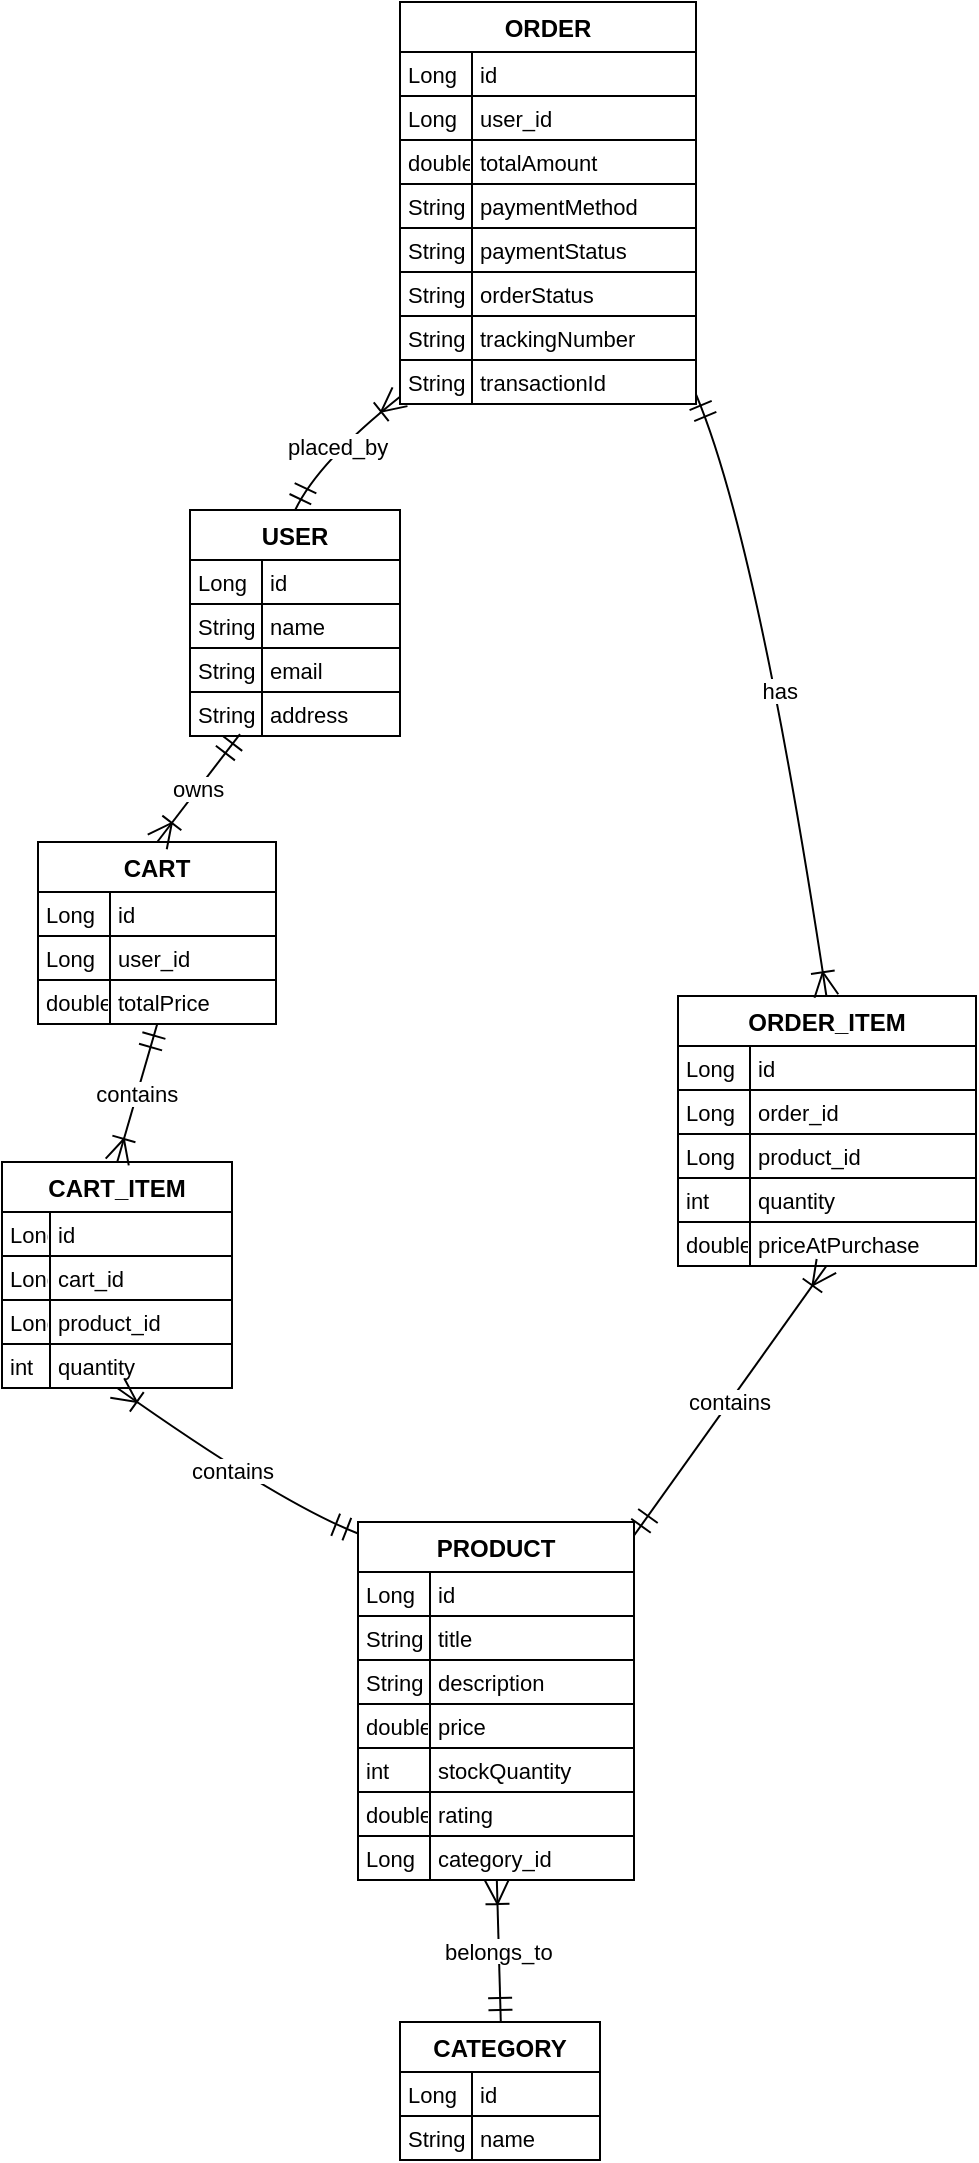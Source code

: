 <mxfile version="21.6.8" type="device">
  <diagram id="C5RBs43oDa-KdzZeNtuy" name="Page-1">
    <mxGraphModel dx="1658" dy="820" grid="1" gridSize="10" guides="1" tooltips="1" connect="1" arrows="1" fold="1" page="1" pageScale="1" pageWidth="827" pageHeight="1169" math="0" shadow="0">
      <root>
        <mxCell id="WIyWlLk6GJQsqaUBKTNV-0" />
        <mxCell id="WIyWlLk6GJQsqaUBKTNV-1" parent="WIyWlLk6GJQsqaUBKTNV-0" />
        <mxCell id="K7fN9f8cEIBV3lFljy0c-0" value="USER" style="shape=table;startSize=25;container=1;collapsible=0;childLayout=tableLayout;fixedRows=1;rowLines=1;fontStyle=1;align=center;resizeLast=1;" vertex="1" parent="WIyWlLk6GJQsqaUBKTNV-1">
          <mxGeometry x="116" y="274" width="105" height="113" as="geometry" />
        </mxCell>
        <mxCell id="K7fN9f8cEIBV3lFljy0c-1" style="shape=tableRow;horizontal=0;startSize=0;swimlaneHead=0;swimlaneBody=0;fillColor=none;collapsible=0;dropTarget=0;points=[[0,0.5],[1,0.5]];portConstraint=eastwest;top=0;left=0;right=0;bottom=0;" vertex="1" parent="K7fN9f8cEIBV3lFljy0c-0">
          <mxGeometry y="25" width="105" height="22" as="geometry" />
        </mxCell>
        <mxCell id="K7fN9f8cEIBV3lFljy0c-2" value="Long" style="shape=partialRectangle;connectable=0;fillColor=none;top=0;left=0;bottom=0;right=0;align=left;spacingLeft=2;overflow=hidden;fontSize=11;" vertex="1" parent="K7fN9f8cEIBV3lFljy0c-1">
          <mxGeometry width="36" height="22" as="geometry">
            <mxRectangle width="36" height="22" as="alternateBounds" />
          </mxGeometry>
        </mxCell>
        <mxCell id="K7fN9f8cEIBV3lFljy0c-3" value="id" style="shape=partialRectangle;connectable=0;fillColor=none;top=0;left=0;bottom=0;right=0;align=left;spacingLeft=2;overflow=hidden;fontSize=11;" vertex="1" parent="K7fN9f8cEIBV3lFljy0c-1">
          <mxGeometry x="36" width="69" height="22" as="geometry">
            <mxRectangle width="69" height="22" as="alternateBounds" />
          </mxGeometry>
        </mxCell>
        <mxCell id="K7fN9f8cEIBV3lFljy0c-4" style="shape=tableRow;horizontal=0;startSize=0;swimlaneHead=0;swimlaneBody=0;fillColor=none;collapsible=0;dropTarget=0;points=[[0,0.5],[1,0.5]];portConstraint=eastwest;top=0;left=0;right=0;bottom=0;" vertex="1" parent="K7fN9f8cEIBV3lFljy0c-0">
          <mxGeometry y="47" width="105" height="22" as="geometry" />
        </mxCell>
        <mxCell id="K7fN9f8cEIBV3lFljy0c-5" value="String" style="shape=partialRectangle;connectable=0;fillColor=none;top=0;left=0;bottom=0;right=0;align=left;spacingLeft=2;overflow=hidden;fontSize=11;" vertex="1" parent="K7fN9f8cEIBV3lFljy0c-4">
          <mxGeometry width="36" height="22" as="geometry">
            <mxRectangle width="36" height="22" as="alternateBounds" />
          </mxGeometry>
        </mxCell>
        <mxCell id="K7fN9f8cEIBV3lFljy0c-6" value="name" style="shape=partialRectangle;connectable=0;fillColor=none;top=0;left=0;bottom=0;right=0;align=left;spacingLeft=2;overflow=hidden;fontSize=11;" vertex="1" parent="K7fN9f8cEIBV3lFljy0c-4">
          <mxGeometry x="36" width="69" height="22" as="geometry">
            <mxRectangle width="69" height="22" as="alternateBounds" />
          </mxGeometry>
        </mxCell>
        <mxCell id="K7fN9f8cEIBV3lFljy0c-7" style="shape=tableRow;horizontal=0;startSize=0;swimlaneHead=0;swimlaneBody=0;fillColor=none;collapsible=0;dropTarget=0;points=[[0,0.5],[1,0.5]];portConstraint=eastwest;top=0;left=0;right=0;bottom=0;" vertex="1" parent="K7fN9f8cEIBV3lFljy0c-0">
          <mxGeometry y="69" width="105" height="22" as="geometry" />
        </mxCell>
        <mxCell id="K7fN9f8cEIBV3lFljy0c-8" value="String" style="shape=partialRectangle;connectable=0;fillColor=none;top=0;left=0;bottom=0;right=0;align=left;spacingLeft=2;overflow=hidden;fontSize=11;" vertex="1" parent="K7fN9f8cEIBV3lFljy0c-7">
          <mxGeometry width="36" height="22" as="geometry">
            <mxRectangle width="36" height="22" as="alternateBounds" />
          </mxGeometry>
        </mxCell>
        <mxCell id="K7fN9f8cEIBV3lFljy0c-9" value="email" style="shape=partialRectangle;connectable=0;fillColor=none;top=0;left=0;bottom=0;right=0;align=left;spacingLeft=2;overflow=hidden;fontSize=11;" vertex="1" parent="K7fN9f8cEIBV3lFljy0c-7">
          <mxGeometry x="36" width="69" height="22" as="geometry">
            <mxRectangle width="69" height="22" as="alternateBounds" />
          </mxGeometry>
        </mxCell>
        <mxCell id="K7fN9f8cEIBV3lFljy0c-10" style="shape=tableRow;horizontal=0;startSize=0;swimlaneHead=0;swimlaneBody=0;fillColor=none;collapsible=0;dropTarget=0;points=[[0,0.5],[1,0.5]];portConstraint=eastwest;top=0;left=0;right=0;bottom=0;" vertex="1" parent="K7fN9f8cEIBV3lFljy0c-0">
          <mxGeometry y="91" width="105" height="22" as="geometry" />
        </mxCell>
        <mxCell id="K7fN9f8cEIBV3lFljy0c-11" value="String" style="shape=partialRectangle;connectable=0;fillColor=none;top=0;left=0;bottom=0;right=0;align=left;spacingLeft=2;overflow=hidden;fontSize=11;" vertex="1" parent="K7fN9f8cEIBV3lFljy0c-10">
          <mxGeometry width="36" height="22" as="geometry">
            <mxRectangle width="36" height="22" as="alternateBounds" />
          </mxGeometry>
        </mxCell>
        <mxCell id="K7fN9f8cEIBV3lFljy0c-12" value="address" style="shape=partialRectangle;connectable=0;fillColor=none;top=0;left=0;bottom=0;right=0;align=left;spacingLeft=2;overflow=hidden;fontSize=11;" vertex="1" parent="K7fN9f8cEIBV3lFljy0c-10">
          <mxGeometry x="36" width="69" height="22" as="geometry">
            <mxRectangle width="69" height="22" as="alternateBounds" />
          </mxGeometry>
        </mxCell>
        <mxCell id="K7fN9f8cEIBV3lFljy0c-13" value="CART" style="shape=table;startSize=25;container=1;collapsible=0;childLayout=tableLayout;fixedRows=1;rowLines=1;fontStyle=1;align=center;resizeLast=1;" vertex="1" parent="WIyWlLk6GJQsqaUBKTNV-1">
          <mxGeometry x="40" y="440" width="119" height="91" as="geometry" />
        </mxCell>
        <mxCell id="K7fN9f8cEIBV3lFljy0c-14" style="shape=tableRow;horizontal=0;startSize=0;swimlaneHead=0;swimlaneBody=0;fillColor=none;collapsible=0;dropTarget=0;points=[[0,0.5],[1,0.5]];portConstraint=eastwest;top=0;left=0;right=0;bottom=0;" vertex="1" parent="K7fN9f8cEIBV3lFljy0c-13">
          <mxGeometry y="25" width="119" height="22" as="geometry" />
        </mxCell>
        <mxCell id="K7fN9f8cEIBV3lFljy0c-15" value="Long" style="shape=partialRectangle;connectable=0;fillColor=none;top=0;left=0;bottom=0;right=0;align=left;spacingLeft=2;overflow=hidden;fontSize=11;" vertex="1" parent="K7fN9f8cEIBV3lFljy0c-14">
          <mxGeometry width="36" height="22" as="geometry">
            <mxRectangle width="36" height="22" as="alternateBounds" />
          </mxGeometry>
        </mxCell>
        <mxCell id="K7fN9f8cEIBV3lFljy0c-16" value="id" style="shape=partialRectangle;connectable=0;fillColor=none;top=0;left=0;bottom=0;right=0;align=left;spacingLeft=2;overflow=hidden;fontSize=11;" vertex="1" parent="K7fN9f8cEIBV3lFljy0c-14">
          <mxGeometry x="36" width="83" height="22" as="geometry">
            <mxRectangle width="83" height="22" as="alternateBounds" />
          </mxGeometry>
        </mxCell>
        <mxCell id="K7fN9f8cEIBV3lFljy0c-17" style="shape=tableRow;horizontal=0;startSize=0;swimlaneHead=0;swimlaneBody=0;fillColor=none;collapsible=0;dropTarget=0;points=[[0,0.5],[1,0.5]];portConstraint=eastwest;top=0;left=0;right=0;bottom=0;" vertex="1" parent="K7fN9f8cEIBV3lFljy0c-13">
          <mxGeometry y="47" width="119" height="22" as="geometry" />
        </mxCell>
        <mxCell id="K7fN9f8cEIBV3lFljy0c-18" value="Long" style="shape=partialRectangle;connectable=0;fillColor=none;top=0;left=0;bottom=0;right=0;align=left;spacingLeft=2;overflow=hidden;fontSize=11;" vertex="1" parent="K7fN9f8cEIBV3lFljy0c-17">
          <mxGeometry width="36" height="22" as="geometry">
            <mxRectangle width="36" height="22" as="alternateBounds" />
          </mxGeometry>
        </mxCell>
        <mxCell id="K7fN9f8cEIBV3lFljy0c-19" value="user_id" style="shape=partialRectangle;connectable=0;fillColor=none;top=0;left=0;bottom=0;right=0;align=left;spacingLeft=2;overflow=hidden;fontSize=11;" vertex="1" parent="K7fN9f8cEIBV3lFljy0c-17">
          <mxGeometry x="36" width="83" height="22" as="geometry">
            <mxRectangle width="83" height="22" as="alternateBounds" />
          </mxGeometry>
        </mxCell>
        <mxCell id="K7fN9f8cEIBV3lFljy0c-20" style="shape=tableRow;horizontal=0;startSize=0;swimlaneHead=0;swimlaneBody=0;fillColor=none;collapsible=0;dropTarget=0;points=[[0,0.5],[1,0.5]];portConstraint=eastwest;top=0;left=0;right=0;bottom=0;" vertex="1" parent="K7fN9f8cEIBV3lFljy0c-13">
          <mxGeometry y="69" width="119" height="22" as="geometry" />
        </mxCell>
        <mxCell id="K7fN9f8cEIBV3lFljy0c-21" value="double" style="shape=partialRectangle;connectable=0;fillColor=none;top=0;left=0;bottom=0;right=0;align=left;spacingLeft=2;overflow=hidden;fontSize=11;" vertex="1" parent="K7fN9f8cEIBV3lFljy0c-20">
          <mxGeometry width="36" height="22" as="geometry">
            <mxRectangle width="36" height="22" as="alternateBounds" />
          </mxGeometry>
        </mxCell>
        <mxCell id="K7fN9f8cEIBV3lFljy0c-22" value="totalPrice" style="shape=partialRectangle;connectable=0;fillColor=none;top=0;left=0;bottom=0;right=0;align=left;spacingLeft=2;overflow=hidden;fontSize=11;" vertex="1" parent="K7fN9f8cEIBV3lFljy0c-20">
          <mxGeometry x="36" width="83" height="22" as="geometry">
            <mxRectangle width="83" height="22" as="alternateBounds" />
          </mxGeometry>
        </mxCell>
        <mxCell id="K7fN9f8cEIBV3lFljy0c-23" value="CART_ITEM" style="shape=table;startSize=25;container=1;collapsible=0;childLayout=tableLayout;fixedRows=1;rowLines=1;fontStyle=1;align=center;resizeLast=1;" vertex="1" parent="WIyWlLk6GJQsqaUBKTNV-1">
          <mxGeometry x="22" y="600" width="115" height="113" as="geometry" />
        </mxCell>
        <mxCell id="K7fN9f8cEIBV3lFljy0c-24" style="shape=tableRow;horizontal=0;startSize=0;swimlaneHead=0;swimlaneBody=0;fillColor=none;collapsible=0;dropTarget=0;points=[[0,0.5],[1,0.5]];portConstraint=eastwest;top=0;left=0;right=0;bottom=0;" vertex="1" parent="K7fN9f8cEIBV3lFljy0c-23">
          <mxGeometry y="25" width="115" height="22" as="geometry" />
        </mxCell>
        <mxCell id="K7fN9f8cEIBV3lFljy0c-25" value="Long" style="shape=partialRectangle;connectable=0;fillColor=none;top=0;left=0;bottom=0;right=0;align=left;spacingLeft=2;overflow=hidden;fontSize=11;" vertex="1" parent="K7fN9f8cEIBV3lFljy0c-24">
          <mxGeometry width="24" height="22" as="geometry">
            <mxRectangle width="24" height="22" as="alternateBounds" />
          </mxGeometry>
        </mxCell>
        <mxCell id="K7fN9f8cEIBV3lFljy0c-26" value="id" style="shape=partialRectangle;connectable=0;fillColor=none;top=0;left=0;bottom=0;right=0;align=left;spacingLeft=2;overflow=hidden;fontSize=11;" vertex="1" parent="K7fN9f8cEIBV3lFljy0c-24">
          <mxGeometry x="24" width="91" height="22" as="geometry">
            <mxRectangle width="91" height="22" as="alternateBounds" />
          </mxGeometry>
        </mxCell>
        <mxCell id="K7fN9f8cEIBV3lFljy0c-27" style="shape=tableRow;horizontal=0;startSize=0;swimlaneHead=0;swimlaneBody=0;fillColor=none;collapsible=0;dropTarget=0;points=[[0,0.5],[1,0.5]];portConstraint=eastwest;top=0;left=0;right=0;bottom=0;" vertex="1" parent="K7fN9f8cEIBV3lFljy0c-23">
          <mxGeometry y="47" width="115" height="22" as="geometry" />
        </mxCell>
        <mxCell id="K7fN9f8cEIBV3lFljy0c-28" value="Long" style="shape=partialRectangle;connectable=0;fillColor=none;top=0;left=0;bottom=0;right=0;align=left;spacingLeft=2;overflow=hidden;fontSize=11;" vertex="1" parent="K7fN9f8cEIBV3lFljy0c-27">
          <mxGeometry width="24" height="22" as="geometry">
            <mxRectangle width="24" height="22" as="alternateBounds" />
          </mxGeometry>
        </mxCell>
        <mxCell id="K7fN9f8cEIBV3lFljy0c-29" value="cart_id" style="shape=partialRectangle;connectable=0;fillColor=none;top=0;left=0;bottom=0;right=0;align=left;spacingLeft=2;overflow=hidden;fontSize=11;" vertex="1" parent="K7fN9f8cEIBV3lFljy0c-27">
          <mxGeometry x="24" width="91" height="22" as="geometry">
            <mxRectangle width="91" height="22" as="alternateBounds" />
          </mxGeometry>
        </mxCell>
        <mxCell id="K7fN9f8cEIBV3lFljy0c-30" style="shape=tableRow;horizontal=0;startSize=0;swimlaneHead=0;swimlaneBody=0;fillColor=none;collapsible=0;dropTarget=0;points=[[0,0.5],[1,0.5]];portConstraint=eastwest;top=0;left=0;right=0;bottom=0;" vertex="1" parent="K7fN9f8cEIBV3lFljy0c-23">
          <mxGeometry y="69" width="115" height="22" as="geometry" />
        </mxCell>
        <mxCell id="K7fN9f8cEIBV3lFljy0c-31" value="Long" style="shape=partialRectangle;connectable=0;fillColor=none;top=0;left=0;bottom=0;right=0;align=left;spacingLeft=2;overflow=hidden;fontSize=11;" vertex="1" parent="K7fN9f8cEIBV3lFljy0c-30">
          <mxGeometry width="24" height="22" as="geometry">
            <mxRectangle width="24" height="22" as="alternateBounds" />
          </mxGeometry>
        </mxCell>
        <mxCell id="K7fN9f8cEIBV3lFljy0c-32" value="product_id" style="shape=partialRectangle;connectable=0;fillColor=none;top=0;left=0;bottom=0;right=0;align=left;spacingLeft=2;overflow=hidden;fontSize=11;" vertex="1" parent="K7fN9f8cEIBV3lFljy0c-30">
          <mxGeometry x="24" width="91" height="22" as="geometry">
            <mxRectangle width="91" height="22" as="alternateBounds" />
          </mxGeometry>
        </mxCell>
        <mxCell id="K7fN9f8cEIBV3lFljy0c-33" style="shape=tableRow;horizontal=0;startSize=0;swimlaneHead=0;swimlaneBody=0;fillColor=none;collapsible=0;dropTarget=0;points=[[0,0.5],[1,0.5]];portConstraint=eastwest;top=0;left=0;right=0;bottom=0;" vertex="1" parent="K7fN9f8cEIBV3lFljy0c-23">
          <mxGeometry y="91" width="115" height="22" as="geometry" />
        </mxCell>
        <mxCell id="K7fN9f8cEIBV3lFljy0c-34" value="int" style="shape=partialRectangle;connectable=0;fillColor=none;top=0;left=0;bottom=0;right=0;align=left;spacingLeft=2;overflow=hidden;fontSize=11;" vertex="1" parent="K7fN9f8cEIBV3lFljy0c-33">
          <mxGeometry width="24" height="22" as="geometry">
            <mxRectangle width="24" height="22" as="alternateBounds" />
          </mxGeometry>
        </mxCell>
        <mxCell id="K7fN9f8cEIBV3lFljy0c-35" value="quantity" style="shape=partialRectangle;connectable=0;fillColor=none;top=0;left=0;bottom=0;right=0;align=left;spacingLeft=2;overflow=hidden;fontSize=11;" vertex="1" parent="K7fN9f8cEIBV3lFljy0c-33">
          <mxGeometry x="24" width="91" height="22" as="geometry">
            <mxRectangle width="91" height="22" as="alternateBounds" />
          </mxGeometry>
        </mxCell>
        <mxCell id="K7fN9f8cEIBV3lFljy0c-36" value="PRODUCT" style="shape=table;startSize=25;container=1;collapsible=0;childLayout=tableLayout;fixedRows=1;rowLines=1;fontStyle=1;align=center;resizeLast=1;" vertex="1" parent="WIyWlLk6GJQsqaUBKTNV-1">
          <mxGeometry x="200" y="780" width="138" height="179" as="geometry" />
        </mxCell>
        <mxCell id="K7fN9f8cEIBV3lFljy0c-37" style="shape=tableRow;horizontal=0;startSize=0;swimlaneHead=0;swimlaneBody=0;fillColor=none;collapsible=0;dropTarget=0;points=[[0,0.5],[1,0.5]];portConstraint=eastwest;top=0;left=0;right=0;bottom=0;" vertex="1" parent="K7fN9f8cEIBV3lFljy0c-36">
          <mxGeometry y="25" width="138" height="22" as="geometry" />
        </mxCell>
        <mxCell id="K7fN9f8cEIBV3lFljy0c-38" value="Long" style="shape=partialRectangle;connectable=0;fillColor=none;top=0;left=0;bottom=0;right=0;align=left;spacingLeft=2;overflow=hidden;fontSize=11;" vertex="1" parent="K7fN9f8cEIBV3lFljy0c-37">
          <mxGeometry width="36" height="22" as="geometry">
            <mxRectangle width="36" height="22" as="alternateBounds" />
          </mxGeometry>
        </mxCell>
        <mxCell id="K7fN9f8cEIBV3lFljy0c-39" value="id" style="shape=partialRectangle;connectable=0;fillColor=none;top=0;left=0;bottom=0;right=0;align=left;spacingLeft=2;overflow=hidden;fontSize=11;" vertex="1" parent="K7fN9f8cEIBV3lFljy0c-37">
          <mxGeometry x="36" width="102" height="22" as="geometry">
            <mxRectangle width="102" height="22" as="alternateBounds" />
          </mxGeometry>
        </mxCell>
        <mxCell id="K7fN9f8cEIBV3lFljy0c-40" style="shape=tableRow;horizontal=0;startSize=0;swimlaneHead=0;swimlaneBody=0;fillColor=none;collapsible=0;dropTarget=0;points=[[0,0.5],[1,0.5]];portConstraint=eastwest;top=0;left=0;right=0;bottom=0;" vertex="1" parent="K7fN9f8cEIBV3lFljy0c-36">
          <mxGeometry y="47" width="138" height="22" as="geometry" />
        </mxCell>
        <mxCell id="K7fN9f8cEIBV3lFljy0c-41" value="String" style="shape=partialRectangle;connectable=0;fillColor=none;top=0;left=0;bottom=0;right=0;align=left;spacingLeft=2;overflow=hidden;fontSize=11;" vertex="1" parent="K7fN9f8cEIBV3lFljy0c-40">
          <mxGeometry width="36" height="22" as="geometry">
            <mxRectangle width="36" height="22" as="alternateBounds" />
          </mxGeometry>
        </mxCell>
        <mxCell id="K7fN9f8cEIBV3lFljy0c-42" value="title" style="shape=partialRectangle;connectable=0;fillColor=none;top=0;left=0;bottom=0;right=0;align=left;spacingLeft=2;overflow=hidden;fontSize=11;" vertex="1" parent="K7fN9f8cEIBV3lFljy0c-40">
          <mxGeometry x="36" width="102" height="22" as="geometry">
            <mxRectangle width="102" height="22" as="alternateBounds" />
          </mxGeometry>
        </mxCell>
        <mxCell id="K7fN9f8cEIBV3lFljy0c-43" style="shape=tableRow;horizontal=0;startSize=0;swimlaneHead=0;swimlaneBody=0;fillColor=none;collapsible=0;dropTarget=0;points=[[0,0.5],[1,0.5]];portConstraint=eastwest;top=0;left=0;right=0;bottom=0;" vertex="1" parent="K7fN9f8cEIBV3lFljy0c-36">
          <mxGeometry y="69" width="138" height="22" as="geometry" />
        </mxCell>
        <mxCell id="K7fN9f8cEIBV3lFljy0c-44" value="String" style="shape=partialRectangle;connectable=0;fillColor=none;top=0;left=0;bottom=0;right=0;align=left;spacingLeft=2;overflow=hidden;fontSize=11;" vertex="1" parent="K7fN9f8cEIBV3lFljy0c-43">
          <mxGeometry width="36" height="22" as="geometry">
            <mxRectangle width="36" height="22" as="alternateBounds" />
          </mxGeometry>
        </mxCell>
        <mxCell id="K7fN9f8cEIBV3lFljy0c-45" value="description" style="shape=partialRectangle;connectable=0;fillColor=none;top=0;left=0;bottom=0;right=0;align=left;spacingLeft=2;overflow=hidden;fontSize=11;" vertex="1" parent="K7fN9f8cEIBV3lFljy0c-43">
          <mxGeometry x="36" width="102" height="22" as="geometry">
            <mxRectangle width="102" height="22" as="alternateBounds" />
          </mxGeometry>
        </mxCell>
        <mxCell id="K7fN9f8cEIBV3lFljy0c-46" style="shape=tableRow;horizontal=0;startSize=0;swimlaneHead=0;swimlaneBody=0;fillColor=none;collapsible=0;dropTarget=0;points=[[0,0.5],[1,0.5]];portConstraint=eastwest;top=0;left=0;right=0;bottom=0;" vertex="1" parent="K7fN9f8cEIBV3lFljy0c-36">
          <mxGeometry y="91" width="138" height="22" as="geometry" />
        </mxCell>
        <mxCell id="K7fN9f8cEIBV3lFljy0c-47" value="double" style="shape=partialRectangle;connectable=0;fillColor=none;top=0;left=0;bottom=0;right=0;align=left;spacingLeft=2;overflow=hidden;fontSize=11;" vertex="1" parent="K7fN9f8cEIBV3lFljy0c-46">
          <mxGeometry width="36" height="22" as="geometry">
            <mxRectangle width="36" height="22" as="alternateBounds" />
          </mxGeometry>
        </mxCell>
        <mxCell id="K7fN9f8cEIBV3lFljy0c-48" value="price" style="shape=partialRectangle;connectable=0;fillColor=none;top=0;left=0;bottom=0;right=0;align=left;spacingLeft=2;overflow=hidden;fontSize=11;" vertex="1" parent="K7fN9f8cEIBV3lFljy0c-46">
          <mxGeometry x="36" width="102" height="22" as="geometry">
            <mxRectangle width="102" height="22" as="alternateBounds" />
          </mxGeometry>
        </mxCell>
        <mxCell id="K7fN9f8cEIBV3lFljy0c-49" style="shape=tableRow;horizontal=0;startSize=0;swimlaneHead=0;swimlaneBody=0;fillColor=none;collapsible=0;dropTarget=0;points=[[0,0.5],[1,0.5]];portConstraint=eastwest;top=0;left=0;right=0;bottom=0;" vertex="1" parent="K7fN9f8cEIBV3lFljy0c-36">
          <mxGeometry y="113" width="138" height="22" as="geometry" />
        </mxCell>
        <mxCell id="K7fN9f8cEIBV3lFljy0c-50" value="int" style="shape=partialRectangle;connectable=0;fillColor=none;top=0;left=0;bottom=0;right=0;align=left;spacingLeft=2;overflow=hidden;fontSize=11;" vertex="1" parent="K7fN9f8cEIBV3lFljy0c-49">
          <mxGeometry width="36" height="22" as="geometry">
            <mxRectangle width="36" height="22" as="alternateBounds" />
          </mxGeometry>
        </mxCell>
        <mxCell id="K7fN9f8cEIBV3lFljy0c-51" value="stockQuantity" style="shape=partialRectangle;connectable=0;fillColor=none;top=0;left=0;bottom=0;right=0;align=left;spacingLeft=2;overflow=hidden;fontSize=11;" vertex="1" parent="K7fN9f8cEIBV3lFljy0c-49">
          <mxGeometry x="36" width="102" height="22" as="geometry">
            <mxRectangle width="102" height="22" as="alternateBounds" />
          </mxGeometry>
        </mxCell>
        <mxCell id="K7fN9f8cEIBV3lFljy0c-52" style="shape=tableRow;horizontal=0;startSize=0;swimlaneHead=0;swimlaneBody=0;fillColor=none;collapsible=0;dropTarget=0;points=[[0,0.5],[1,0.5]];portConstraint=eastwest;top=0;left=0;right=0;bottom=0;" vertex="1" parent="K7fN9f8cEIBV3lFljy0c-36">
          <mxGeometry y="135" width="138" height="22" as="geometry" />
        </mxCell>
        <mxCell id="K7fN9f8cEIBV3lFljy0c-53" value="double" style="shape=partialRectangle;connectable=0;fillColor=none;top=0;left=0;bottom=0;right=0;align=left;spacingLeft=2;overflow=hidden;fontSize=11;" vertex="1" parent="K7fN9f8cEIBV3lFljy0c-52">
          <mxGeometry width="36" height="22" as="geometry">
            <mxRectangle width="36" height="22" as="alternateBounds" />
          </mxGeometry>
        </mxCell>
        <mxCell id="K7fN9f8cEIBV3lFljy0c-54" value="rating" style="shape=partialRectangle;connectable=0;fillColor=none;top=0;left=0;bottom=0;right=0;align=left;spacingLeft=2;overflow=hidden;fontSize=11;" vertex="1" parent="K7fN9f8cEIBV3lFljy0c-52">
          <mxGeometry x="36" width="102" height="22" as="geometry">
            <mxRectangle width="102" height="22" as="alternateBounds" />
          </mxGeometry>
        </mxCell>
        <mxCell id="K7fN9f8cEIBV3lFljy0c-55" style="shape=tableRow;horizontal=0;startSize=0;swimlaneHead=0;swimlaneBody=0;fillColor=none;collapsible=0;dropTarget=0;points=[[0,0.5],[1,0.5]];portConstraint=eastwest;top=0;left=0;right=0;bottom=0;" vertex="1" parent="K7fN9f8cEIBV3lFljy0c-36">
          <mxGeometry y="157" width="138" height="22" as="geometry" />
        </mxCell>
        <mxCell id="K7fN9f8cEIBV3lFljy0c-56" value="Long" style="shape=partialRectangle;connectable=0;fillColor=none;top=0;left=0;bottom=0;right=0;align=left;spacingLeft=2;overflow=hidden;fontSize=11;" vertex="1" parent="K7fN9f8cEIBV3lFljy0c-55">
          <mxGeometry width="36" height="22" as="geometry">
            <mxRectangle width="36" height="22" as="alternateBounds" />
          </mxGeometry>
        </mxCell>
        <mxCell id="K7fN9f8cEIBV3lFljy0c-57" value="category_id" style="shape=partialRectangle;connectable=0;fillColor=none;top=0;left=0;bottom=0;right=0;align=left;spacingLeft=2;overflow=hidden;fontSize=11;" vertex="1" parent="K7fN9f8cEIBV3lFljy0c-55">
          <mxGeometry x="36" width="102" height="22" as="geometry">
            <mxRectangle width="102" height="22" as="alternateBounds" />
          </mxGeometry>
        </mxCell>
        <mxCell id="K7fN9f8cEIBV3lFljy0c-58" value="CATEGORY" style="shape=table;startSize=25;container=1;collapsible=0;childLayout=tableLayout;fixedRows=1;rowLines=1;fontStyle=1;align=center;resizeLast=1;" vertex="1" parent="WIyWlLk6GJQsqaUBKTNV-1">
          <mxGeometry x="221" y="1030" width="100" height="69" as="geometry" />
        </mxCell>
        <mxCell id="K7fN9f8cEIBV3lFljy0c-59" style="shape=tableRow;horizontal=0;startSize=0;swimlaneHead=0;swimlaneBody=0;fillColor=none;collapsible=0;dropTarget=0;points=[[0,0.5],[1,0.5]];portConstraint=eastwest;top=0;left=0;right=0;bottom=0;" vertex="1" parent="K7fN9f8cEIBV3lFljy0c-58">
          <mxGeometry y="25" width="100" height="22" as="geometry" />
        </mxCell>
        <mxCell id="K7fN9f8cEIBV3lFljy0c-60" value="Long" style="shape=partialRectangle;connectable=0;fillColor=none;top=0;left=0;bottom=0;right=0;align=left;spacingLeft=2;overflow=hidden;fontSize=11;" vertex="1" parent="K7fN9f8cEIBV3lFljy0c-59">
          <mxGeometry width="36" height="22" as="geometry">
            <mxRectangle width="36" height="22" as="alternateBounds" />
          </mxGeometry>
        </mxCell>
        <mxCell id="K7fN9f8cEIBV3lFljy0c-61" value="id" style="shape=partialRectangle;connectable=0;fillColor=none;top=0;left=0;bottom=0;right=0;align=left;spacingLeft=2;overflow=hidden;fontSize=11;" vertex="1" parent="K7fN9f8cEIBV3lFljy0c-59">
          <mxGeometry x="36" width="64" height="22" as="geometry">
            <mxRectangle width="64" height="22" as="alternateBounds" />
          </mxGeometry>
        </mxCell>
        <mxCell id="K7fN9f8cEIBV3lFljy0c-62" style="shape=tableRow;horizontal=0;startSize=0;swimlaneHead=0;swimlaneBody=0;fillColor=none;collapsible=0;dropTarget=0;points=[[0,0.5],[1,0.5]];portConstraint=eastwest;top=0;left=0;right=0;bottom=0;" vertex="1" parent="K7fN9f8cEIBV3lFljy0c-58">
          <mxGeometry y="47" width="100" height="22" as="geometry" />
        </mxCell>
        <mxCell id="K7fN9f8cEIBV3lFljy0c-63" value="String" style="shape=partialRectangle;connectable=0;fillColor=none;top=0;left=0;bottom=0;right=0;align=left;spacingLeft=2;overflow=hidden;fontSize=11;" vertex="1" parent="K7fN9f8cEIBV3lFljy0c-62">
          <mxGeometry width="36" height="22" as="geometry">
            <mxRectangle width="36" height="22" as="alternateBounds" />
          </mxGeometry>
        </mxCell>
        <mxCell id="K7fN9f8cEIBV3lFljy0c-64" value="name" style="shape=partialRectangle;connectable=0;fillColor=none;top=0;left=0;bottom=0;right=0;align=left;spacingLeft=2;overflow=hidden;fontSize=11;" vertex="1" parent="K7fN9f8cEIBV3lFljy0c-62">
          <mxGeometry x="36" width="64" height="22" as="geometry">
            <mxRectangle width="64" height="22" as="alternateBounds" />
          </mxGeometry>
        </mxCell>
        <mxCell id="K7fN9f8cEIBV3lFljy0c-65" value="ORDER" style="shape=table;startSize=25;container=1;collapsible=0;childLayout=tableLayout;fixedRows=1;rowLines=1;fontStyle=1;align=center;resizeLast=1;" vertex="1" parent="WIyWlLk6GJQsqaUBKTNV-1">
          <mxGeometry x="221" y="20" width="148" height="201" as="geometry" />
        </mxCell>
        <mxCell id="K7fN9f8cEIBV3lFljy0c-66" style="shape=tableRow;horizontal=0;startSize=0;swimlaneHead=0;swimlaneBody=0;fillColor=none;collapsible=0;dropTarget=0;points=[[0,0.5],[1,0.5]];portConstraint=eastwest;top=0;left=0;right=0;bottom=0;" vertex="1" parent="K7fN9f8cEIBV3lFljy0c-65">
          <mxGeometry y="25" width="148" height="22" as="geometry" />
        </mxCell>
        <mxCell id="K7fN9f8cEIBV3lFljy0c-67" value="Long" style="shape=partialRectangle;connectable=0;fillColor=none;top=0;left=0;bottom=0;right=0;align=left;spacingLeft=2;overflow=hidden;fontSize=11;" vertex="1" parent="K7fN9f8cEIBV3lFljy0c-66">
          <mxGeometry width="36" height="22" as="geometry">
            <mxRectangle width="36" height="22" as="alternateBounds" />
          </mxGeometry>
        </mxCell>
        <mxCell id="K7fN9f8cEIBV3lFljy0c-68" value="id" style="shape=partialRectangle;connectable=0;fillColor=none;top=0;left=0;bottom=0;right=0;align=left;spacingLeft=2;overflow=hidden;fontSize=11;" vertex="1" parent="K7fN9f8cEIBV3lFljy0c-66">
          <mxGeometry x="36" width="112" height="22" as="geometry">
            <mxRectangle width="112" height="22" as="alternateBounds" />
          </mxGeometry>
        </mxCell>
        <mxCell id="K7fN9f8cEIBV3lFljy0c-69" style="shape=tableRow;horizontal=0;startSize=0;swimlaneHead=0;swimlaneBody=0;fillColor=none;collapsible=0;dropTarget=0;points=[[0,0.5],[1,0.5]];portConstraint=eastwest;top=0;left=0;right=0;bottom=0;" vertex="1" parent="K7fN9f8cEIBV3lFljy0c-65">
          <mxGeometry y="47" width="148" height="22" as="geometry" />
        </mxCell>
        <mxCell id="K7fN9f8cEIBV3lFljy0c-70" value="Long" style="shape=partialRectangle;connectable=0;fillColor=none;top=0;left=0;bottom=0;right=0;align=left;spacingLeft=2;overflow=hidden;fontSize=11;" vertex="1" parent="K7fN9f8cEIBV3lFljy0c-69">
          <mxGeometry width="36" height="22" as="geometry">
            <mxRectangle width="36" height="22" as="alternateBounds" />
          </mxGeometry>
        </mxCell>
        <mxCell id="K7fN9f8cEIBV3lFljy0c-71" value="user_id" style="shape=partialRectangle;connectable=0;fillColor=none;top=0;left=0;bottom=0;right=0;align=left;spacingLeft=2;overflow=hidden;fontSize=11;" vertex="1" parent="K7fN9f8cEIBV3lFljy0c-69">
          <mxGeometry x="36" width="112" height="22" as="geometry">
            <mxRectangle width="112" height="22" as="alternateBounds" />
          </mxGeometry>
        </mxCell>
        <mxCell id="K7fN9f8cEIBV3lFljy0c-72" style="shape=tableRow;horizontal=0;startSize=0;swimlaneHead=0;swimlaneBody=0;fillColor=none;collapsible=0;dropTarget=0;points=[[0,0.5],[1,0.5]];portConstraint=eastwest;top=0;left=0;right=0;bottom=0;" vertex="1" parent="K7fN9f8cEIBV3lFljy0c-65">
          <mxGeometry y="69" width="148" height="22" as="geometry" />
        </mxCell>
        <mxCell id="K7fN9f8cEIBV3lFljy0c-73" value="double" style="shape=partialRectangle;connectable=0;fillColor=none;top=0;left=0;bottom=0;right=0;align=left;spacingLeft=2;overflow=hidden;fontSize=11;" vertex="1" parent="K7fN9f8cEIBV3lFljy0c-72">
          <mxGeometry width="36" height="22" as="geometry">
            <mxRectangle width="36" height="22" as="alternateBounds" />
          </mxGeometry>
        </mxCell>
        <mxCell id="K7fN9f8cEIBV3lFljy0c-74" value="totalAmount" style="shape=partialRectangle;connectable=0;fillColor=none;top=0;left=0;bottom=0;right=0;align=left;spacingLeft=2;overflow=hidden;fontSize=11;" vertex="1" parent="K7fN9f8cEIBV3lFljy0c-72">
          <mxGeometry x="36" width="112" height="22" as="geometry">
            <mxRectangle width="112" height="22" as="alternateBounds" />
          </mxGeometry>
        </mxCell>
        <mxCell id="K7fN9f8cEIBV3lFljy0c-75" style="shape=tableRow;horizontal=0;startSize=0;swimlaneHead=0;swimlaneBody=0;fillColor=none;collapsible=0;dropTarget=0;points=[[0,0.5],[1,0.5]];portConstraint=eastwest;top=0;left=0;right=0;bottom=0;" vertex="1" parent="K7fN9f8cEIBV3lFljy0c-65">
          <mxGeometry y="91" width="148" height="22" as="geometry" />
        </mxCell>
        <mxCell id="K7fN9f8cEIBV3lFljy0c-76" value="String" style="shape=partialRectangle;connectable=0;fillColor=none;top=0;left=0;bottom=0;right=0;align=left;spacingLeft=2;overflow=hidden;fontSize=11;" vertex="1" parent="K7fN9f8cEIBV3lFljy0c-75">
          <mxGeometry width="36" height="22" as="geometry">
            <mxRectangle width="36" height="22" as="alternateBounds" />
          </mxGeometry>
        </mxCell>
        <mxCell id="K7fN9f8cEIBV3lFljy0c-77" value="paymentMethod" style="shape=partialRectangle;connectable=0;fillColor=none;top=0;left=0;bottom=0;right=0;align=left;spacingLeft=2;overflow=hidden;fontSize=11;" vertex="1" parent="K7fN9f8cEIBV3lFljy0c-75">
          <mxGeometry x="36" width="112" height="22" as="geometry">
            <mxRectangle width="112" height="22" as="alternateBounds" />
          </mxGeometry>
        </mxCell>
        <mxCell id="K7fN9f8cEIBV3lFljy0c-78" style="shape=tableRow;horizontal=0;startSize=0;swimlaneHead=0;swimlaneBody=0;fillColor=none;collapsible=0;dropTarget=0;points=[[0,0.5],[1,0.5]];portConstraint=eastwest;top=0;left=0;right=0;bottom=0;" vertex="1" parent="K7fN9f8cEIBV3lFljy0c-65">
          <mxGeometry y="113" width="148" height="22" as="geometry" />
        </mxCell>
        <mxCell id="K7fN9f8cEIBV3lFljy0c-79" value="String" style="shape=partialRectangle;connectable=0;fillColor=none;top=0;left=0;bottom=0;right=0;align=left;spacingLeft=2;overflow=hidden;fontSize=11;" vertex="1" parent="K7fN9f8cEIBV3lFljy0c-78">
          <mxGeometry width="36" height="22" as="geometry">
            <mxRectangle width="36" height="22" as="alternateBounds" />
          </mxGeometry>
        </mxCell>
        <mxCell id="K7fN9f8cEIBV3lFljy0c-80" value="paymentStatus" style="shape=partialRectangle;connectable=0;fillColor=none;top=0;left=0;bottom=0;right=0;align=left;spacingLeft=2;overflow=hidden;fontSize=11;" vertex="1" parent="K7fN9f8cEIBV3lFljy0c-78">
          <mxGeometry x="36" width="112" height="22" as="geometry">
            <mxRectangle width="112" height="22" as="alternateBounds" />
          </mxGeometry>
        </mxCell>
        <mxCell id="K7fN9f8cEIBV3lFljy0c-81" style="shape=tableRow;horizontal=0;startSize=0;swimlaneHead=0;swimlaneBody=0;fillColor=none;collapsible=0;dropTarget=0;points=[[0,0.5],[1,0.5]];portConstraint=eastwest;top=0;left=0;right=0;bottom=0;" vertex="1" parent="K7fN9f8cEIBV3lFljy0c-65">
          <mxGeometry y="135" width="148" height="22" as="geometry" />
        </mxCell>
        <mxCell id="K7fN9f8cEIBV3lFljy0c-82" value="String" style="shape=partialRectangle;connectable=0;fillColor=none;top=0;left=0;bottom=0;right=0;align=left;spacingLeft=2;overflow=hidden;fontSize=11;" vertex="1" parent="K7fN9f8cEIBV3lFljy0c-81">
          <mxGeometry width="36" height="22" as="geometry">
            <mxRectangle width="36" height="22" as="alternateBounds" />
          </mxGeometry>
        </mxCell>
        <mxCell id="K7fN9f8cEIBV3lFljy0c-83" value="orderStatus" style="shape=partialRectangle;connectable=0;fillColor=none;top=0;left=0;bottom=0;right=0;align=left;spacingLeft=2;overflow=hidden;fontSize=11;" vertex="1" parent="K7fN9f8cEIBV3lFljy0c-81">
          <mxGeometry x="36" width="112" height="22" as="geometry">
            <mxRectangle width="112" height="22" as="alternateBounds" />
          </mxGeometry>
        </mxCell>
        <mxCell id="K7fN9f8cEIBV3lFljy0c-84" style="shape=tableRow;horizontal=0;startSize=0;swimlaneHead=0;swimlaneBody=0;fillColor=none;collapsible=0;dropTarget=0;points=[[0,0.5],[1,0.5]];portConstraint=eastwest;top=0;left=0;right=0;bottom=0;" vertex="1" parent="K7fN9f8cEIBV3lFljy0c-65">
          <mxGeometry y="157" width="148" height="22" as="geometry" />
        </mxCell>
        <mxCell id="K7fN9f8cEIBV3lFljy0c-85" value="String" style="shape=partialRectangle;connectable=0;fillColor=none;top=0;left=0;bottom=0;right=0;align=left;spacingLeft=2;overflow=hidden;fontSize=11;" vertex="1" parent="K7fN9f8cEIBV3lFljy0c-84">
          <mxGeometry width="36" height="22" as="geometry">
            <mxRectangle width="36" height="22" as="alternateBounds" />
          </mxGeometry>
        </mxCell>
        <mxCell id="K7fN9f8cEIBV3lFljy0c-86" value="trackingNumber" style="shape=partialRectangle;connectable=0;fillColor=none;top=0;left=0;bottom=0;right=0;align=left;spacingLeft=2;overflow=hidden;fontSize=11;" vertex="1" parent="K7fN9f8cEIBV3lFljy0c-84">
          <mxGeometry x="36" width="112" height="22" as="geometry">
            <mxRectangle width="112" height="22" as="alternateBounds" />
          </mxGeometry>
        </mxCell>
        <mxCell id="K7fN9f8cEIBV3lFljy0c-87" style="shape=tableRow;horizontal=0;startSize=0;swimlaneHead=0;swimlaneBody=0;fillColor=none;collapsible=0;dropTarget=0;points=[[0,0.5],[1,0.5]];portConstraint=eastwest;top=0;left=0;right=0;bottom=0;" vertex="1" parent="K7fN9f8cEIBV3lFljy0c-65">
          <mxGeometry y="179" width="148" height="22" as="geometry" />
        </mxCell>
        <mxCell id="K7fN9f8cEIBV3lFljy0c-88" value="String" style="shape=partialRectangle;connectable=0;fillColor=none;top=0;left=0;bottom=0;right=0;align=left;spacingLeft=2;overflow=hidden;fontSize=11;" vertex="1" parent="K7fN9f8cEIBV3lFljy0c-87">
          <mxGeometry width="36" height="22" as="geometry">
            <mxRectangle width="36" height="22" as="alternateBounds" />
          </mxGeometry>
        </mxCell>
        <mxCell id="K7fN9f8cEIBV3lFljy0c-89" value="transactionId" style="shape=partialRectangle;connectable=0;fillColor=none;top=0;left=0;bottom=0;right=0;align=left;spacingLeft=2;overflow=hidden;fontSize=11;" vertex="1" parent="K7fN9f8cEIBV3lFljy0c-87">
          <mxGeometry x="36" width="112" height="22" as="geometry">
            <mxRectangle width="112" height="22" as="alternateBounds" />
          </mxGeometry>
        </mxCell>
        <mxCell id="K7fN9f8cEIBV3lFljy0c-90" value="ORDER_ITEM" style="shape=table;startSize=25;container=1;collapsible=0;childLayout=tableLayout;fixedRows=1;rowLines=1;fontStyle=1;align=center;resizeLast=1;" vertex="1" parent="WIyWlLk6GJQsqaUBKTNV-1">
          <mxGeometry x="360" y="517" width="149" height="135" as="geometry" />
        </mxCell>
        <mxCell id="K7fN9f8cEIBV3lFljy0c-91" style="shape=tableRow;horizontal=0;startSize=0;swimlaneHead=0;swimlaneBody=0;fillColor=none;collapsible=0;dropTarget=0;points=[[0,0.5],[1,0.5]];portConstraint=eastwest;top=0;left=0;right=0;bottom=0;" vertex="1" parent="K7fN9f8cEIBV3lFljy0c-90">
          <mxGeometry y="25" width="149" height="22" as="geometry" />
        </mxCell>
        <mxCell id="K7fN9f8cEIBV3lFljy0c-92" value="Long" style="shape=partialRectangle;connectable=0;fillColor=none;top=0;left=0;bottom=0;right=0;align=left;spacingLeft=2;overflow=hidden;fontSize=11;" vertex="1" parent="K7fN9f8cEIBV3lFljy0c-91">
          <mxGeometry width="36" height="22" as="geometry">
            <mxRectangle width="36" height="22" as="alternateBounds" />
          </mxGeometry>
        </mxCell>
        <mxCell id="K7fN9f8cEIBV3lFljy0c-93" value="id" style="shape=partialRectangle;connectable=0;fillColor=none;top=0;left=0;bottom=0;right=0;align=left;spacingLeft=2;overflow=hidden;fontSize=11;" vertex="1" parent="K7fN9f8cEIBV3lFljy0c-91">
          <mxGeometry x="36" width="113" height="22" as="geometry">
            <mxRectangle width="113" height="22" as="alternateBounds" />
          </mxGeometry>
        </mxCell>
        <mxCell id="K7fN9f8cEIBV3lFljy0c-94" style="shape=tableRow;horizontal=0;startSize=0;swimlaneHead=0;swimlaneBody=0;fillColor=none;collapsible=0;dropTarget=0;points=[[0,0.5],[1,0.5]];portConstraint=eastwest;top=0;left=0;right=0;bottom=0;" vertex="1" parent="K7fN9f8cEIBV3lFljy0c-90">
          <mxGeometry y="47" width="149" height="22" as="geometry" />
        </mxCell>
        <mxCell id="K7fN9f8cEIBV3lFljy0c-95" value="Long" style="shape=partialRectangle;connectable=0;fillColor=none;top=0;left=0;bottom=0;right=0;align=left;spacingLeft=2;overflow=hidden;fontSize=11;" vertex="1" parent="K7fN9f8cEIBV3lFljy0c-94">
          <mxGeometry width="36" height="22" as="geometry">
            <mxRectangle width="36" height="22" as="alternateBounds" />
          </mxGeometry>
        </mxCell>
        <mxCell id="K7fN9f8cEIBV3lFljy0c-96" value="order_id" style="shape=partialRectangle;connectable=0;fillColor=none;top=0;left=0;bottom=0;right=0;align=left;spacingLeft=2;overflow=hidden;fontSize=11;" vertex="1" parent="K7fN9f8cEIBV3lFljy0c-94">
          <mxGeometry x="36" width="113" height="22" as="geometry">
            <mxRectangle width="113" height="22" as="alternateBounds" />
          </mxGeometry>
        </mxCell>
        <mxCell id="K7fN9f8cEIBV3lFljy0c-97" style="shape=tableRow;horizontal=0;startSize=0;swimlaneHead=0;swimlaneBody=0;fillColor=none;collapsible=0;dropTarget=0;points=[[0,0.5],[1,0.5]];portConstraint=eastwest;top=0;left=0;right=0;bottom=0;" vertex="1" parent="K7fN9f8cEIBV3lFljy0c-90">
          <mxGeometry y="69" width="149" height="22" as="geometry" />
        </mxCell>
        <mxCell id="K7fN9f8cEIBV3lFljy0c-98" value="Long" style="shape=partialRectangle;connectable=0;fillColor=none;top=0;left=0;bottom=0;right=0;align=left;spacingLeft=2;overflow=hidden;fontSize=11;" vertex="1" parent="K7fN9f8cEIBV3lFljy0c-97">
          <mxGeometry width="36" height="22" as="geometry">
            <mxRectangle width="36" height="22" as="alternateBounds" />
          </mxGeometry>
        </mxCell>
        <mxCell id="K7fN9f8cEIBV3lFljy0c-99" value="product_id" style="shape=partialRectangle;connectable=0;fillColor=none;top=0;left=0;bottom=0;right=0;align=left;spacingLeft=2;overflow=hidden;fontSize=11;" vertex="1" parent="K7fN9f8cEIBV3lFljy0c-97">
          <mxGeometry x="36" width="113" height="22" as="geometry">
            <mxRectangle width="113" height="22" as="alternateBounds" />
          </mxGeometry>
        </mxCell>
        <mxCell id="K7fN9f8cEIBV3lFljy0c-100" style="shape=tableRow;horizontal=0;startSize=0;swimlaneHead=0;swimlaneBody=0;fillColor=none;collapsible=0;dropTarget=0;points=[[0,0.5],[1,0.5]];portConstraint=eastwest;top=0;left=0;right=0;bottom=0;" vertex="1" parent="K7fN9f8cEIBV3lFljy0c-90">
          <mxGeometry y="91" width="149" height="22" as="geometry" />
        </mxCell>
        <mxCell id="K7fN9f8cEIBV3lFljy0c-101" value="int" style="shape=partialRectangle;connectable=0;fillColor=none;top=0;left=0;bottom=0;right=0;align=left;spacingLeft=2;overflow=hidden;fontSize=11;" vertex="1" parent="K7fN9f8cEIBV3lFljy0c-100">
          <mxGeometry width="36" height="22" as="geometry">
            <mxRectangle width="36" height="22" as="alternateBounds" />
          </mxGeometry>
        </mxCell>
        <mxCell id="K7fN9f8cEIBV3lFljy0c-102" value="quantity" style="shape=partialRectangle;connectable=0;fillColor=none;top=0;left=0;bottom=0;right=0;align=left;spacingLeft=2;overflow=hidden;fontSize=11;" vertex="1" parent="K7fN9f8cEIBV3lFljy0c-100">
          <mxGeometry x="36" width="113" height="22" as="geometry">
            <mxRectangle width="113" height="22" as="alternateBounds" />
          </mxGeometry>
        </mxCell>
        <mxCell id="K7fN9f8cEIBV3lFljy0c-103" style="shape=tableRow;horizontal=0;startSize=0;swimlaneHead=0;swimlaneBody=0;fillColor=none;collapsible=0;dropTarget=0;points=[[0,0.5],[1,0.5]];portConstraint=eastwest;top=0;left=0;right=0;bottom=0;" vertex="1" parent="K7fN9f8cEIBV3lFljy0c-90">
          <mxGeometry y="113" width="149" height="22" as="geometry" />
        </mxCell>
        <mxCell id="K7fN9f8cEIBV3lFljy0c-104" value="double" style="shape=partialRectangle;connectable=0;fillColor=none;top=0;left=0;bottom=0;right=0;align=left;spacingLeft=2;overflow=hidden;fontSize=11;" vertex="1" parent="K7fN9f8cEIBV3lFljy0c-103">
          <mxGeometry width="36" height="22" as="geometry">
            <mxRectangle width="36" height="22" as="alternateBounds" />
          </mxGeometry>
        </mxCell>
        <mxCell id="K7fN9f8cEIBV3lFljy0c-105" value="priceAtPurchase" style="shape=partialRectangle;connectable=0;fillColor=none;top=0;left=0;bottom=0;right=0;align=left;spacingLeft=2;overflow=hidden;fontSize=11;" vertex="1" parent="K7fN9f8cEIBV3lFljy0c-103">
          <mxGeometry x="36" width="113" height="22" as="geometry">
            <mxRectangle width="113" height="22" as="alternateBounds" />
          </mxGeometry>
        </mxCell>
        <mxCell id="K7fN9f8cEIBV3lFljy0c-106" value="owns" style="curved=1;startArrow=ERmandOne;startSize=10;;endArrow=ERoneToMany;endSize=10;;exitX=0.238;exitY=0.955;entryX=0.501;entryY=0;rounded=0;exitDx=0;exitDy=0;exitPerimeter=0;" edge="1" parent="WIyWlLk6GJQsqaUBKTNV-1" source="K7fN9f8cEIBV3lFljy0c-10" target="K7fN9f8cEIBV3lFljy0c-13">
          <mxGeometry relative="1" as="geometry">
            <Array as="points" />
          </mxGeometry>
        </mxCell>
        <mxCell id="K7fN9f8cEIBV3lFljy0c-107" value="contains" style="curved=1;startArrow=ERmandOne;startSize=10;;endArrow=ERoneToMany;endSize=10;;exitX=0.501;exitY=1;entryX=0.501;entryY=0;rounded=0;" edge="1" parent="WIyWlLk6GJQsqaUBKTNV-1" source="K7fN9f8cEIBV3lFljy0c-13" target="K7fN9f8cEIBV3lFljy0c-23">
          <mxGeometry relative="1" as="geometry">
            <Array as="points" />
          </mxGeometry>
        </mxCell>
        <mxCell id="K7fN9f8cEIBV3lFljy0c-108" value="contains" style="curved=1;startArrow=ERoneToMany;startSize=10;;endArrow=ERmandOne;endSize=10;;exitX=0.501;exitY=1;entryX=0.002;entryY=0.034;rounded=0;" edge="1" parent="WIyWlLk6GJQsqaUBKTNV-1" source="K7fN9f8cEIBV3lFljy0c-23" target="K7fN9f8cEIBV3lFljy0c-36">
          <mxGeometry relative="1" as="geometry">
            <Array as="points">
              <mxPoint x="160" y="770" />
            </Array>
          </mxGeometry>
        </mxCell>
        <mxCell id="K7fN9f8cEIBV3lFljy0c-109" value="has" style="curved=1;startArrow=ERmandOne;startSize=10;;endArrow=ERoneToMany;endSize=10;;exitX=1.003;exitY=0.979;entryX=0.498;entryY=0;rounded=0;" edge="1" parent="WIyWlLk6GJQsqaUBKTNV-1" source="K7fN9f8cEIBV3lFljy0c-65" target="K7fN9f8cEIBV3lFljy0c-90">
          <mxGeometry relative="1" as="geometry">
            <Array as="points">
              <mxPoint x="400" y="290" />
            </Array>
          </mxGeometry>
        </mxCell>
        <mxCell id="K7fN9f8cEIBV3lFljy0c-110" value="placed_by" style="curved=1;startArrow=ERoneToMany;startSize=10;;endArrow=ERmandOne;endSize=10;;exitX=0.003;exitY=0.979;entryX=0.501;entryY=0;rounded=0;" edge="1" parent="WIyWlLk6GJQsqaUBKTNV-1" source="K7fN9f8cEIBV3lFljy0c-65" target="K7fN9f8cEIBV3lFljy0c-0">
          <mxGeometry relative="1" as="geometry">
            <Array as="points">
              <mxPoint x="180" y="250" />
            </Array>
          </mxGeometry>
        </mxCell>
        <mxCell id="K7fN9f8cEIBV3lFljy0c-111" value="contains" style="curved=1;startArrow=ERoneToMany;startSize=10;;endArrow=ERmandOne;endSize=10;;exitX=0.498;exitY=1;entryX=1.004;entryY=0.034;rounded=0;" edge="1" parent="WIyWlLk6GJQsqaUBKTNV-1" source="K7fN9f8cEIBV3lFljy0c-90" target="K7fN9f8cEIBV3lFljy0c-36">
          <mxGeometry relative="1" as="geometry">
            <Array as="points" />
          </mxGeometry>
        </mxCell>
        <mxCell id="K7fN9f8cEIBV3lFljy0c-112" value="belongs_to" style="curved=1;startArrow=ERoneToMany;startSize=10;;endArrow=ERmandOne;endSize=10;;exitX=0.503;exitY=1;entryX=0.504;entryY=0;rounded=0;" edge="1" parent="WIyWlLk6GJQsqaUBKTNV-1" source="K7fN9f8cEIBV3lFljy0c-36" target="K7fN9f8cEIBV3lFljy0c-58">
          <mxGeometry relative="1" as="geometry">
            <Array as="points" />
          </mxGeometry>
        </mxCell>
      </root>
    </mxGraphModel>
  </diagram>
</mxfile>
